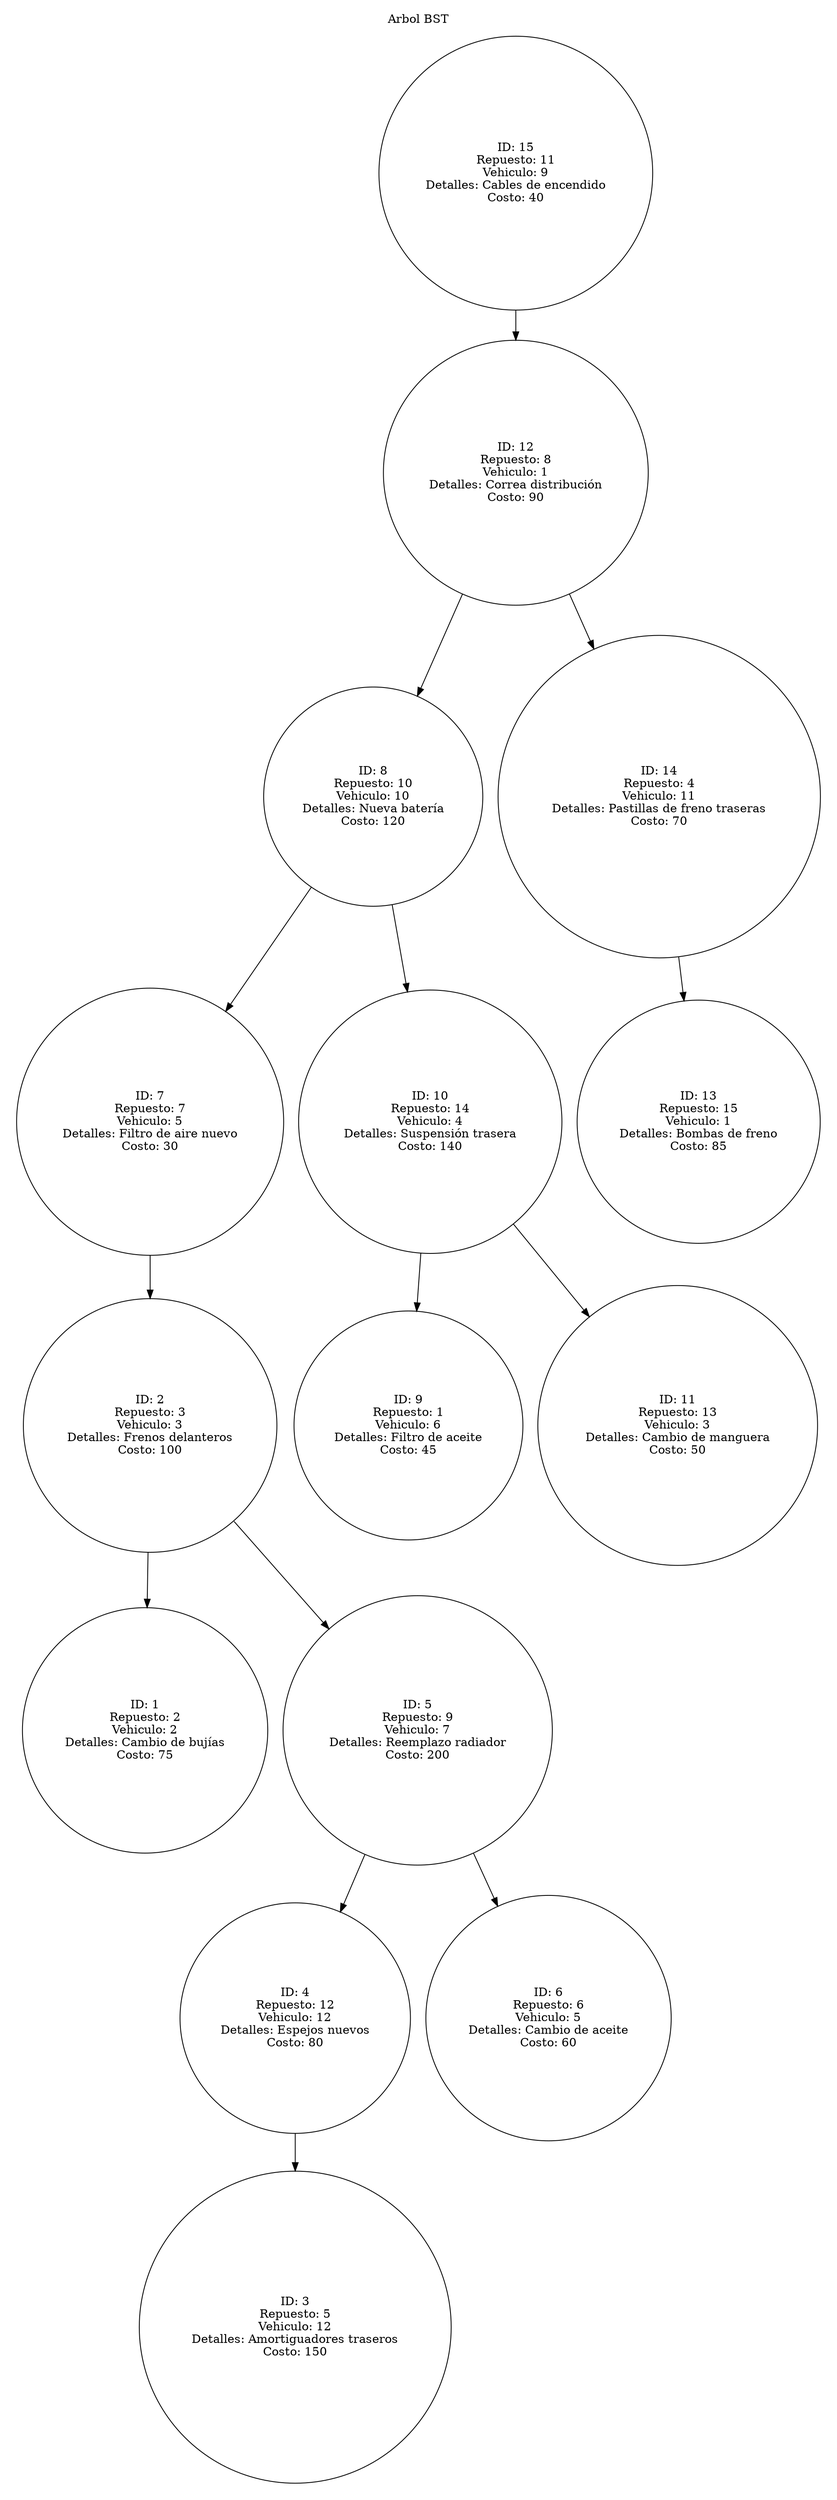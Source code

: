 digraph AVL{
	ordering=out;
	node[shape=circle];
	graph[pencolor=transparent];
	subgraph cluster_0{
		label = "Arbol BST";
	"15" [label = "ID: 15
Repuesto: 11
Vehiculo: 9
Detalles: Cables de encendido
Costo: 40"];
	"15" -> "12";
	"12" [label = "ID: 12
Repuesto: 8
Vehiculo: 1
Detalles: Correa distribución
Costo: 90"];
	"12" -> "8";
	"12" -> "14";
	{rank=same; "8"; "14"};
	"8" [label = "ID: 8
Repuesto: 10
Vehiculo: 10
Detalles: Nueva batería
Costo: 120"];
	"8" -> "7";
	"8" -> "10";
	{rank=same; "7"; "10"};
	"7" [label = "ID: 7
Repuesto: 7
Vehiculo: 5
Detalles: Filtro de aire nuevo
Costo: 30"];
	"7" -> "2";
	"2" [label = "ID: 2
Repuesto: 3
Vehiculo: 3
Detalles: Frenos delanteros
Costo: 100"];
	"2" -> "1";
	"2" -> "5";
	{rank=same; "1"; "5"};
	"1" [label = "ID: 1
Repuesto: 2
Vehiculo: 2
Detalles: Cambio de bujías
Costo: 75"];
	"5" [label = "ID: 5
Repuesto: 9
Vehiculo: 7
Detalles: Reemplazo radiador
Costo: 200"];
	"5" -> "4";
	"5" -> "6";
	{rank=same; "4"; "6"};
	"4" [label = "ID: 4
Repuesto: 12
Vehiculo: 12
Detalles: Espejos nuevos
Costo: 80"];
	"4" -> "3";
	"3" [label = "ID: 3
Repuesto: 5
Vehiculo: 12
Detalles: Amortiguadores traseros
Costo: 150"];
	"6" [label = "ID: 6
Repuesto: 6
Vehiculo: 5
Detalles: Cambio de aceite
Costo: 60"];
	"10" [label = "ID: 10
Repuesto: 14
Vehiculo: 4
Detalles: Suspensión trasera
Costo: 140"];
	"10" -> "9";
	"10" -> "11";
	{rank=same; "9"; "11"};
	"9" [label = "ID: 9
Repuesto: 1
Vehiculo: 6
Detalles: Filtro de aceite
Costo: 45"];
	"11" [label = "ID: 11
Repuesto: 13
Vehiculo: 3
Detalles: Cambio de manguera
Costo: 50"];
	"14" [label = "ID: 14
Repuesto: 4
Vehiculo: 11
Detalles: Pastillas de freno traseras
Costo: 70"];
	"14" -> "13";
	"13" [label = "ID: 13
Repuesto: 15
Vehiculo: 1
Detalles: Bombas de freno
Costo: 85"];
		}
}

